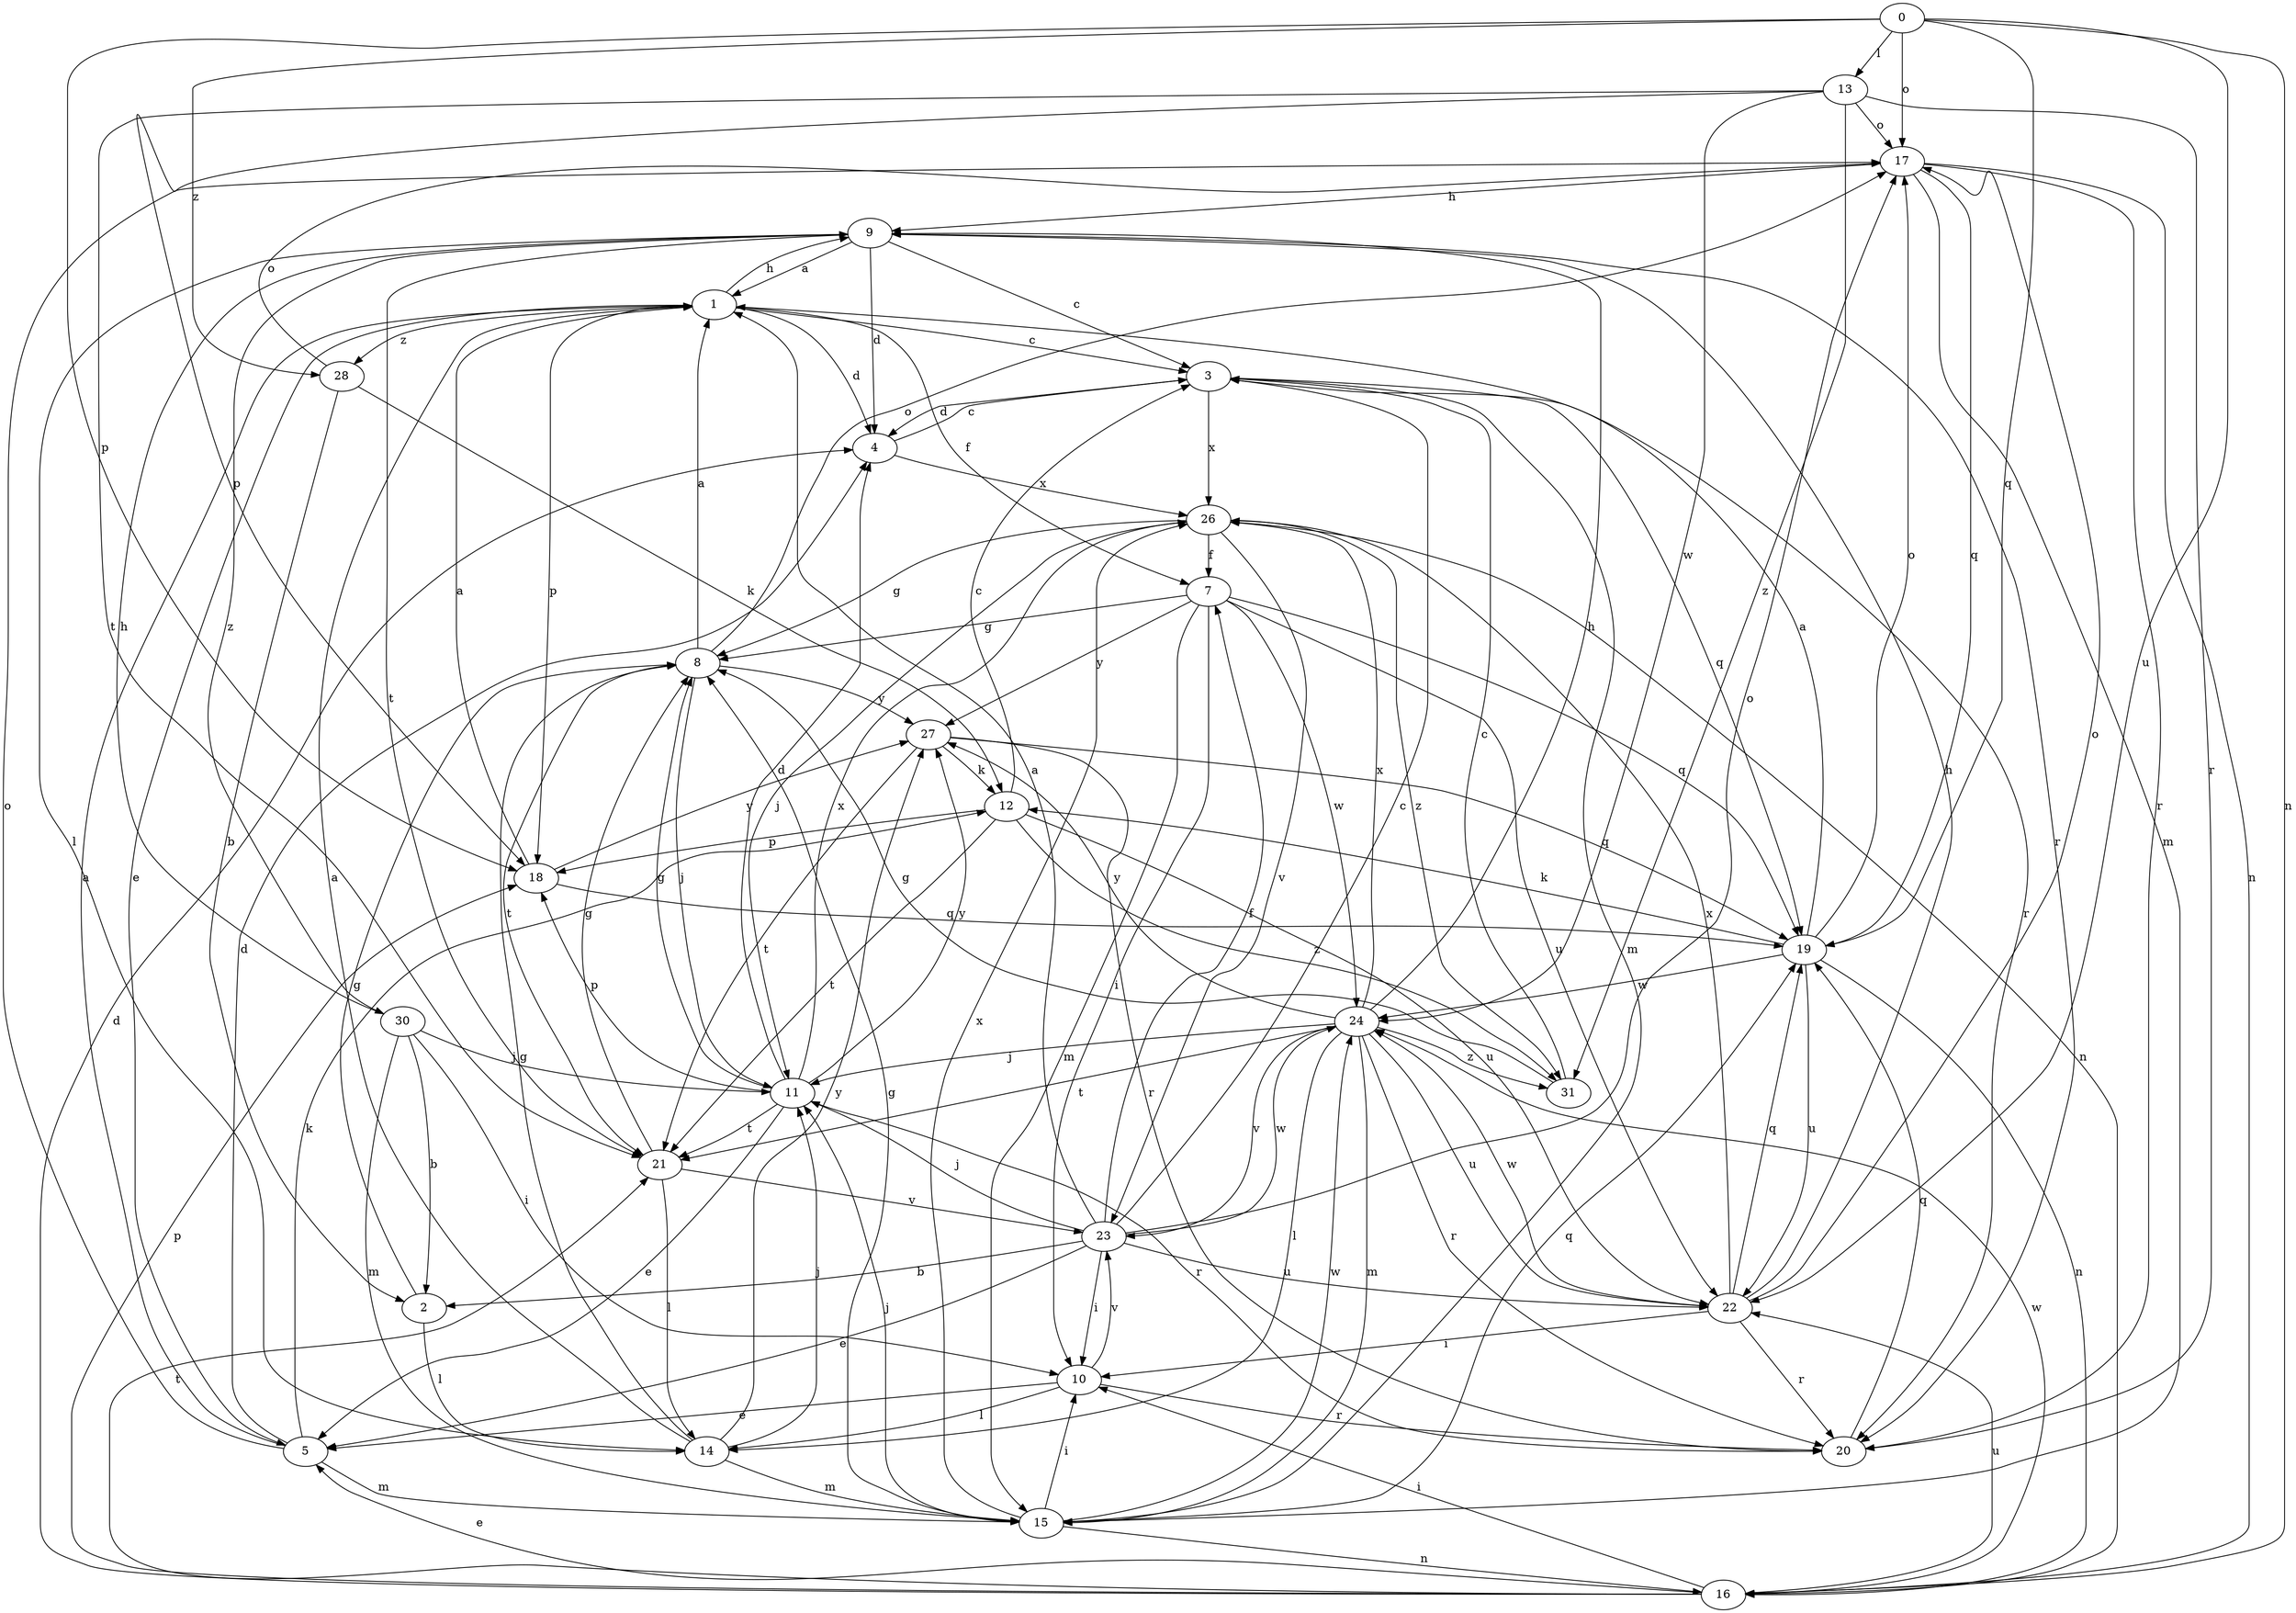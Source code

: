 strict digraph  {
0;
1;
2;
3;
4;
5;
7;
8;
9;
10;
11;
12;
13;
14;
15;
16;
17;
18;
19;
20;
21;
22;
23;
24;
26;
27;
28;
30;
31;
0 -> 13  [label=l];
0 -> 16  [label=n];
0 -> 17  [label=o];
0 -> 18  [label=p];
0 -> 19  [label=q];
0 -> 22  [label=u];
0 -> 28  [label=z];
1 -> 3  [label=c];
1 -> 4  [label=d];
1 -> 5  [label=e];
1 -> 7  [label=f];
1 -> 9  [label=h];
1 -> 18  [label=p];
1 -> 28  [label=z];
2 -> 8  [label=g];
2 -> 14  [label=l];
3 -> 4  [label=d];
3 -> 15  [label=m];
3 -> 19  [label=q];
3 -> 20  [label=r];
3 -> 26  [label=x];
4 -> 3  [label=c];
4 -> 26  [label=x];
5 -> 1  [label=a];
5 -> 4  [label=d];
5 -> 12  [label=k];
5 -> 15  [label=m];
5 -> 17  [label=o];
7 -> 8  [label=g];
7 -> 10  [label=i];
7 -> 15  [label=m];
7 -> 19  [label=q];
7 -> 22  [label=u];
7 -> 24  [label=w];
7 -> 27  [label=y];
8 -> 1  [label=a];
8 -> 11  [label=j];
8 -> 17  [label=o];
8 -> 21  [label=t];
8 -> 27  [label=y];
9 -> 1  [label=a];
9 -> 3  [label=c];
9 -> 4  [label=d];
9 -> 14  [label=l];
9 -> 20  [label=r];
9 -> 21  [label=t];
9 -> 30  [label=z];
10 -> 5  [label=e];
10 -> 14  [label=l];
10 -> 20  [label=r];
10 -> 23  [label=v];
11 -> 4  [label=d];
11 -> 5  [label=e];
11 -> 8  [label=g];
11 -> 18  [label=p];
11 -> 20  [label=r];
11 -> 21  [label=t];
11 -> 26  [label=x];
11 -> 27  [label=y];
12 -> 3  [label=c];
12 -> 18  [label=p];
12 -> 21  [label=t];
12 -> 22  [label=u];
12 -> 31  [label=z];
13 -> 17  [label=o];
13 -> 18  [label=p];
13 -> 20  [label=r];
13 -> 21  [label=t];
13 -> 24  [label=w];
13 -> 31  [label=z];
14 -> 1  [label=a];
14 -> 8  [label=g];
14 -> 11  [label=j];
14 -> 15  [label=m];
14 -> 27  [label=y];
15 -> 8  [label=g];
15 -> 10  [label=i];
15 -> 11  [label=j];
15 -> 16  [label=n];
15 -> 19  [label=q];
15 -> 24  [label=w];
15 -> 26  [label=x];
16 -> 4  [label=d];
16 -> 5  [label=e];
16 -> 10  [label=i];
16 -> 18  [label=p];
16 -> 21  [label=t];
16 -> 22  [label=u];
16 -> 24  [label=w];
17 -> 9  [label=h];
17 -> 15  [label=m];
17 -> 16  [label=n];
17 -> 19  [label=q];
17 -> 20  [label=r];
18 -> 1  [label=a];
18 -> 19  [label=q];
18 -> 27  [label=y];
19 -> 1  [label=a];
19 -> 12  [label=k];
19 -> 16  [label=n];
19 -> 17  [label=o];
19 -> 22  [label=u];
19 -> 24  [label=w];
20 -> 19  [label=q];
21 -> 8  [label=g];
21 -> 14  [label=l];
21 -> 23  [label=v];
22 -> 9  [label=h];
22 -> 10  [label=i];
22 -> 17  [label=o];
22 -> 19  [label=q];
22 -> 20  [label=r];
22 -> 24  [label=w];
22 -> 26  [label=x];
23 -> 1  [label=a];
23 -> 2  [label=b];
23 -> 3  [label=c];
23 -> 5  [label=e];
23 -> 7  [label=f];
23 -> 10  [label=i];
23 -> 11  [label=j];
23 -> 17  [label=o];
23 -> 22  [label=u];
23 -> 24  [label=w];
24 -> 9  [label=h];
24 -> 11  [label=j];
24 -> 14  [label=l];
24 -> 15  [label=m];
24 -> 20  [label=r];
24 -> 21  [label=t];
24 -> 22  [label=u];
24 -> 23  [label=v];
24 -> 26  [label=x];
24 -> 27  [label=y];
24 -> 31  [label=z];
26 -> 7  [label=f];
26 -> 8  [label=g];
26 -> 11  [label=j];
26 -> 16  [label=n];
26 -> 23  [label=v];
26 -> 31  [label=z];
27 -> 12  [label=k];
27 -> 19  [label=q];
27 -> 20  [label=r];
27 -> 21  [label=t];
28 -> 2  [label=b];
28 -> 12  [label=k];
28 -> 17  [label=o];
30 -> 2  [label=b];
30 -> 9  [label=h];
30 -> 10  [label=i];
30 -> 11  [label=j];
30 -> 15  [label=m];
31 -> 3  [label=c];
31 -> 8  [label=g];
}
